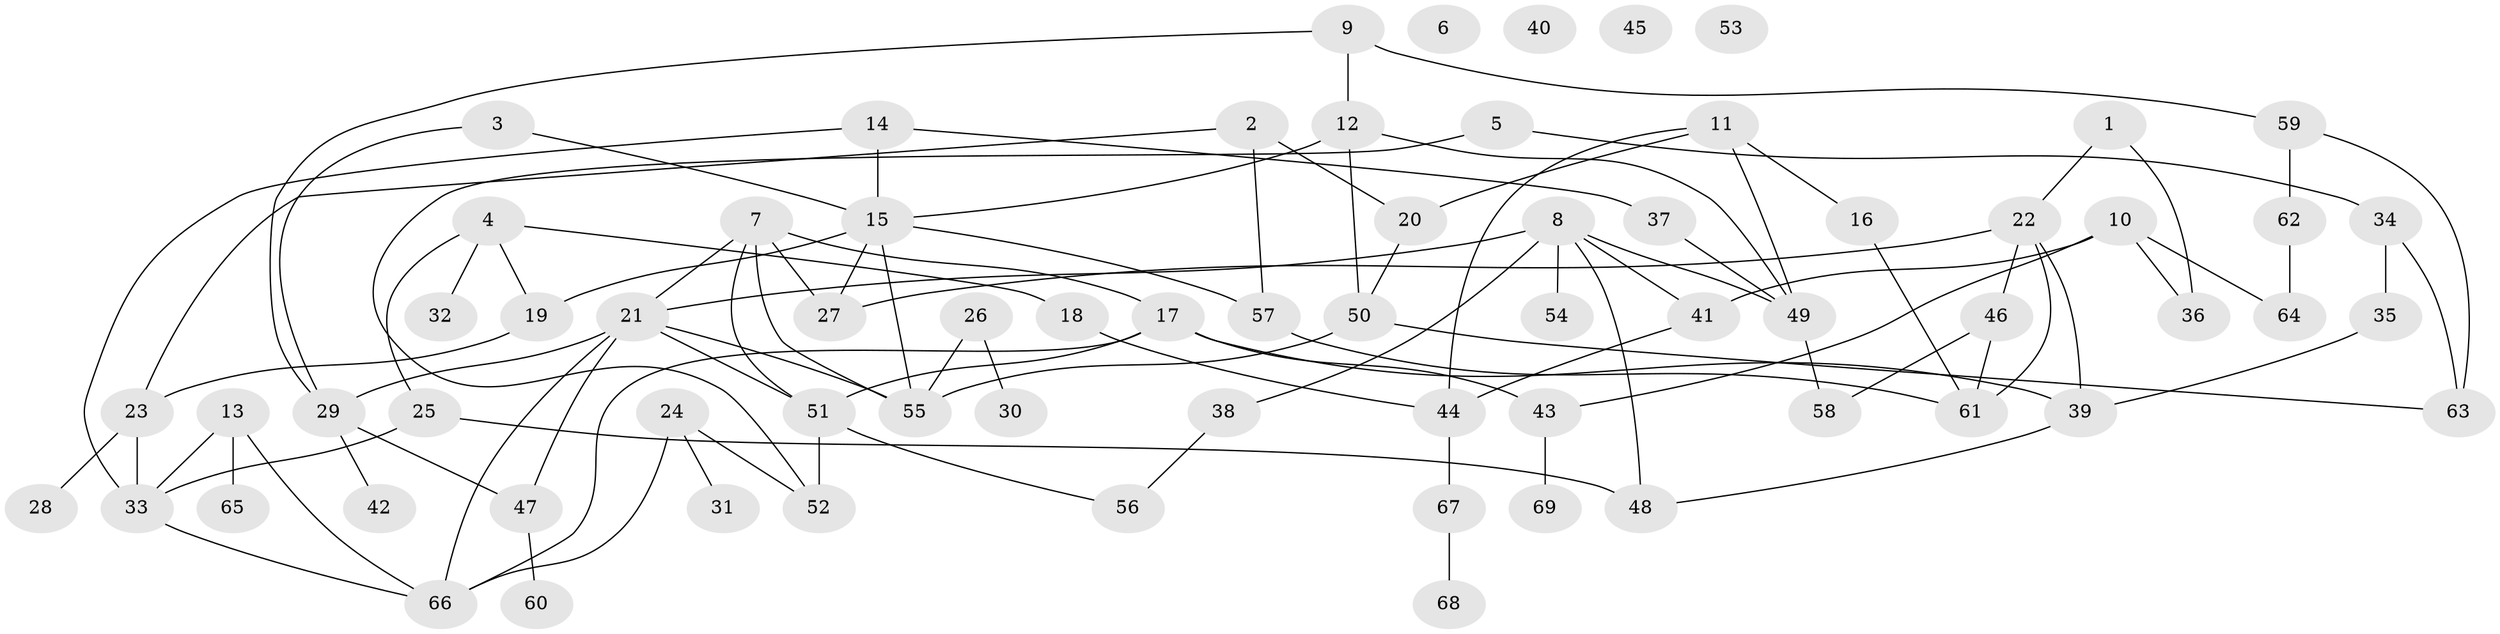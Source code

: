 // coarse degree distribution, {6: 0.08695652173913043, 4: 0.17391304347826086, 11: 0.021739130434782608, 5: 0.06521739130434782, 3: 0.2826086956521739, 2: 0.17391304347826086, 1: 0.1956521739130435}
// Generated by graph-tools (version 1.1) at 2025/48/03/04/25 22:48:19]
// undirected, 69 vertices, 99 edges
graph export_dot {
  node [color=gray90,style=filled];
  1;
  2;
  3;
  4;
  5;
  6;
  7;
  8;
  9;
  10;
  11;
  12;
  13;
  14;
  15;
  16;
  17;
  18;
  19;
  20;
  21;
  22;
  23;
  24;
  25;
  26;
  27;
  28;
  29;
  30;
  31;
  32;
  33;
  34;
  35;
  36;
  37;
  38;
  39;
  40;
  41;
  42;
  43;
  44;
  45;
  46;
  47;
  48;
  49;
  50;
  51;
  52;
  53;
  54;
  55;
  56;
  57;
  58;
  59;
  60;
  61;
  62;
  63;
  64;
  65;
  66;
  67;
  68;
  69;
  1 -- 22;
  1 -- 36;
  2 -- 20;
  2 -- 23;
  2 -- 57;
  3 -- 15;
  3 -- 29;
  4 -- 18;
  4 -- 19;
  4 -- 25;
  4 -- 32;
  5 -- 34;
  5 -- 52;
  7 -- 17;
  7 -- 21;
  7 -- 27;
  7 -- 51;
  7 -- 55;
  8 -- 21;
  8 -- 38;
  8 -- 41;
  8 -- 48;
  8 -- 49;
  8 -- 54;
  9 -- 12;
  9 -- 29;
  9 -- 59;
  10 -- 36;
  10 -- 41;
  10 -- 43;
  10 -- 64;
  11 -- 16;
  11 -- 20;
  11 -- 44;
  11 -- 49;
  12 -- 15;
  12 -- 49;
  12 -- 50;
  13 -- 33;
  13 -- 65;
  13 -- 66;
  14 -- 15;
  14 -- 33;
  14 -- 37;
  15 -- 19;
  15 -- 27;
  15 -- 55;
  15 -- 57;
  16 -- 61;
  17 -- 39;
  17 -- 43;
  17 -- 51;
  17 -- 66;
  18 -- 44;
  19 -- 23;
  20 -- 50;
  21 -- 29;
  21 -- 47;
  21 -- 51;
  21 -- 55;
  21 -- 66;
  22 -- 27;
  22 -- 39;
  22 -- 46;
  22 -- 61;
  23 -- 28;
  23 -- 33;
  24 -- 31;
  24 -- 52;
  24 -- 66;
  25 -- 33;
  25 -- 48;
  26 -- 30;
  26 -- 55;
  29 -- 42;
  29 -- 47;
  33 -- 66;
  34 -- 35;
  34 -- 63;
  35 -- 39;
  37 -- 49;
  38 -- 56;
  39 -- 48;
  41 -- 44;
  43 -- 69;
  44 -- 67;
  46 -- 58;
  46 -- 61;
  47 -- 60;
  49 -- 58;
  50 -- 55;
  50 -- 63;
  51 -- 52;
  51 -- 56;
  57 -- 61;
  59 -- 62;
  59 -- 63;
  62 -- 64;
  67 -- 68;
}
